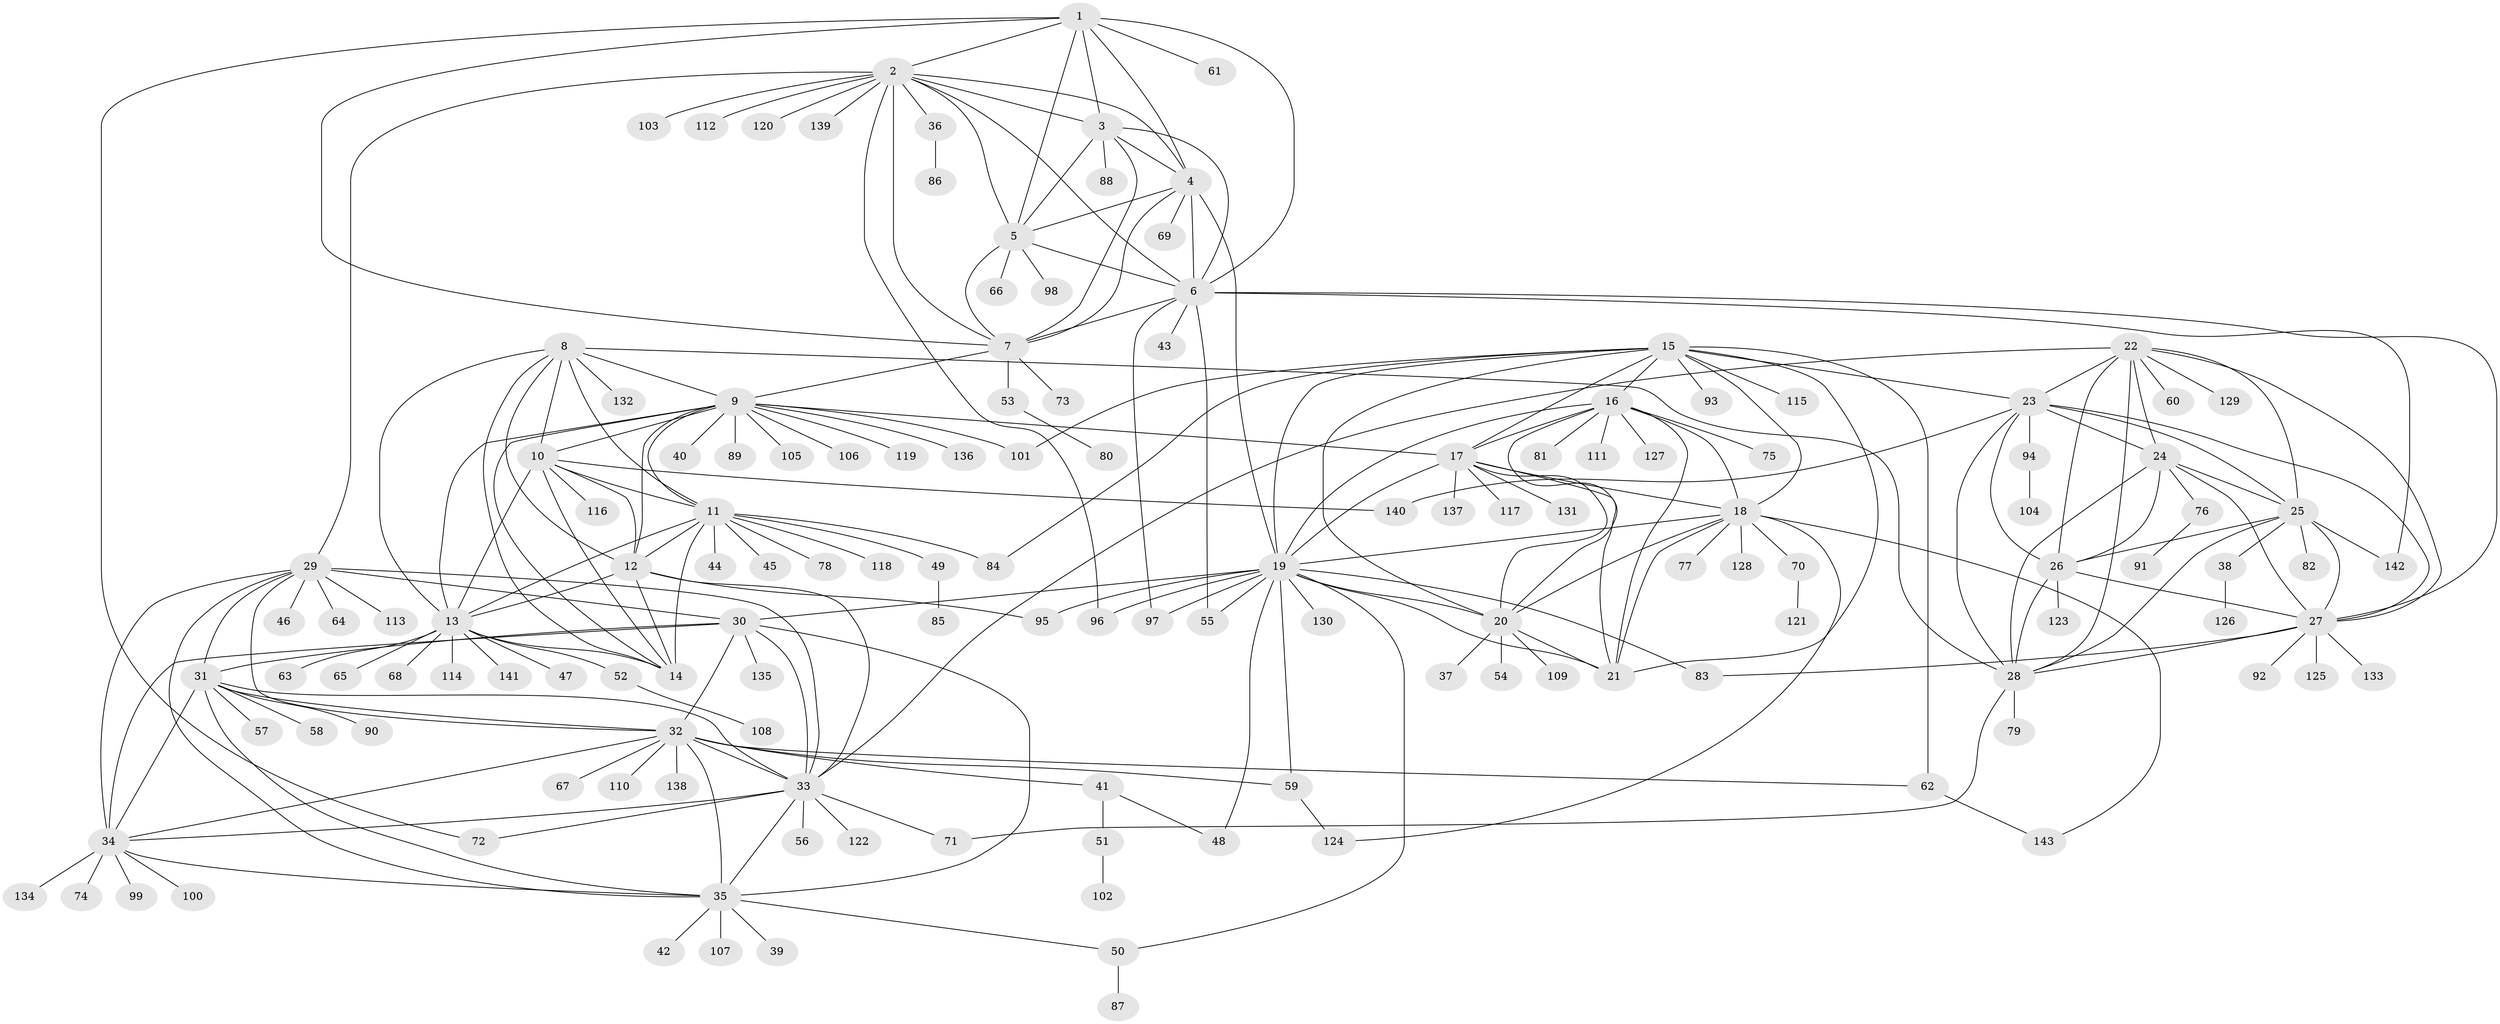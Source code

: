// coarse degree distribution, {7: 0.05357142857142857, 12: 0.008928571428571428, 6: 0.017857142857142856, 9: 0.07142857142857142, 14: 0.008928571428571428, 10: 0.017857142857142856, 11: 0.03571428571428571, 5: 0.008928571428571428, 8: 0.026785714285714284, 15: 0.008928571428571428, 1: 0.5892857142857143, 3: 0.03571428571428571, 2: 0.11607142857142858}
// Generated by graph-tools (version 1.1) at 2025/42/03/06/25 10:42:10]
// undirected, 143 vertices, 240 edges
graph export_dot {
graph [start="1"]
  node [color=gray90,style=filled];
  1;
  2;
  3;
  4;
  5;
  6;
  7;
  8;
  9;
  10;
  11;
  12;
  13;
  14;
  15;
  16;
  17;
  18;
  19;
  20;
  21;
  22;
  23;
  24;
  25;
  26;
  27;
  28;
  29;
  30;
  31;
  32;
  33;
  34;
  35;
  36;
  37;
  38;
  39;
  40;
  41;
  42;
  43;
  44;
  45;
  46;
  47;
  48;
  49;
  50;
  51;
  52;
  53;
  54;
  55;
  56;
  57;
  58;
  59;
  60;
  61;
  62;
  63;
  64;
  65;
  66;
  67;
  68;
  69;
  70;
  71;
  72;
  73;
  74;
  75;
  76;
  77;
  78;
  79;
  80;
  81;
  82;
  83;
  84;
  85;
  86;
  87;
  88;
  89;
  90;
  91;
  92;
  93;
  94;
  95;
  96;
  97;
  98;
  99;
  100;
  101;
  102;
  103;
  104;
  105;
  106;
  107;
  108;
  109;
  110;
  111;
  112;
  113;
  114;
  115;
  116;
  117;
  118;
  119;
  120;
  121;
  122;
  123;
  124;
  125;
  126;
  127;
  128;
  129;
  130;
  131;
  132;
  133;
  134;
  135;
  136;
  137;
  138;
  139;
  140;
  141;
  142;
  143;
  1 -- 2;
  1 -- 3;
  1 -- 4;
  1 -- 5;
  1 -- 6;
  1 -- 7;
  1 -- 61;
  1 -- 72;
  2 -- 3;
  2 -- 4;
  2 -- 5;
  2 -- 6;
  2 -- 7;
  2 -- 29;
  2 -- 36;
  2 -- 96;
  2 -- 103;
  2 -- 112;
  2 -- 120;
  2 -- 139;
  3 -- 4;
  3 -- 5;
  3 -- 6;
  3 -- 7;
  3 -- 88;
  4 -- 5;
  4 -- 6;
  4 -- 7;
  4 -- 19;
  4 -- 69;
  5 -- 6;
  5 -- 7;
  5 -- 66;
  5 -- 98;
  6 -- 7;
  6 -- 27;
  6 -- 43;
  6 -- 55;
  6 -- 97;
  6 -- 142;
  7 -- 9;
  7 -- 53;
  7 -- 73;
  8 -- 9;
  8 -- 10;
  8 -- 11;
  8 -- 12;
  8 -- 13;
  8 -- 14;
  8 -- 28;
  8 -- 132;
  9 -- 10;
  9 -- 11;
  9 -- 12;
  9 -- 13;
  9 -- 14;
  9 -- 17;
  9 -- 40;
  9 -- 89;
  9 -- 101;
  9 -- 105;
  9 -- 106;
  9 -- 119;
  9 -- 136;
  10 -- 11;
  10 -- 12;
  10 -- 13;
  10 -- 14;
  10 -- 116;
  10 -- 140;
  11 -- 12;
  11 -- 13;
  11 -- 14;
  11 -- 44;
  11 -- 45;
  11 -- 49;
  11 -- 78;
  11 -- 84;
  11 -- 118;
  12 -- 13;
  12 -- 14;
  12 -- 33;
  12 -- 95;
  13 -- 14;
  13 -- 47;
  13 -- 52;
  13 -- 63;
  13 -- 65;
  13 -- 68;
  13 -- 114;
  13 -- 141;
  15 -- 16;
  15 -- 17;
  15 -- 18;
  15 -- 19;
  15 -- 20;
  15 -- 21;
  15 -- 23;
  15 -- 62;
  15 -- 84;
  15 -- 93;
  15 -- 101;
  15 -- 115;
  16 -- 17;
  16 -- 18;
  16 -- 19;
  16 -- 20;
  16 -- 21;
  16 -- 75;
  16 -- 81;
  16 -- 111;
  16 -- 127;
  17 -- 18;
  17 -- 19;
  17 -- 20;
  17 -- 21;
  17 -- 117;
  17 -- 131;
  17 -- 137;
  18 -- 19;
  18 -- 20;
  18 -- 21;
  18 -- 70;
  18 -- 77;
  18 -- 124;
  18 -- 128;
  18 -- 143;
  19 -- 20;
  19 -- 21;
  19 -- 30;
  19 -- 48;
  19 -- 50;
  19 -- 55;
  19 -- 59;
  19 -- 83;
  19 -- 95;
  19 -- 96;
  19 -- 97;
  19 -- 130;
  20 -- 21;
  20 -- 37;
  20 -- 54;
  20 -- 109;
  22 -- 23;
  22 -- 24;
  22 -- 25;
  22 -- 26;
  22 -- 27;
  22 -- 28;
  22 -- 33;
  22 -- 60;
  22 -- 129;
  23 -- 24;
  23 -- 25;
  23 -- 26;
  23 -- 27;
  23 -- 28;
  23 -- 94;
  23 -- 140;
  24 -- 25;
  24 -- 26;
  24 -- 27;
  24 -- 28;
  24 -- 76;
  25 -- 26;
  25 -- 27;
  25 -- 28;
  25 -- 38;
  25 -- 82;
  25 -- 142;
  26 -- 27;
  26 -- 28;
  26 -- 123;
  27 -- 28;
  27 -- 83;
  27 -- 92;
  27 -- 125;
  27 -- 133;
  28 -- 71;
  28 -- 79;
  29 -- 30;
  29 -- 31;
  29 -- 32;
  29 -- 33;
  29 -- 34;
  29 -- 35;
  29 -- 46;
  29 -- 64;
  29 -- 113;
  30 -- 31;
  30 -- 32;
  30 -- 33;
  30 -- 34;
  30 -- 35;
  30 -- 135;
  31 -- 32;
  31 -- 33;
  31 -- 34;
  31 -- 35;
  31 -- 57;
  31 -- 58;
  31 -- 90;
  32 -- 33;
  32 -- 34;
  32 -- 35;
  32 -- 41;
  32 -- 59;
  32 -- 62;
  32 -- 67;
  32 -- 110;
  32 -- 138;
  33 -- 34;
  33 -- 35;
  33 -- 56;
  33 -- 71;
  33 -- 72;
  33 -- 122;
  34 -- 35;
  34 -- 74;
  34 -- 99;
  34 -- 100;
  34 -- 134;
  35 -- 39;
  35 -- 42;
  35 -- 50;
  35 -- 107;
  36 -- 86;
  38 -- 126;
  41 -- 48;
  41 -- 51;
  49 -- 85;
  50 -- 87;
  51 -- 102;
  52 -- 108;
  53 -- 80;
  59 -- 124;
  62 -- 143;
  70 -- 121;
  76 -- 91;
  94 -- 104;
}
